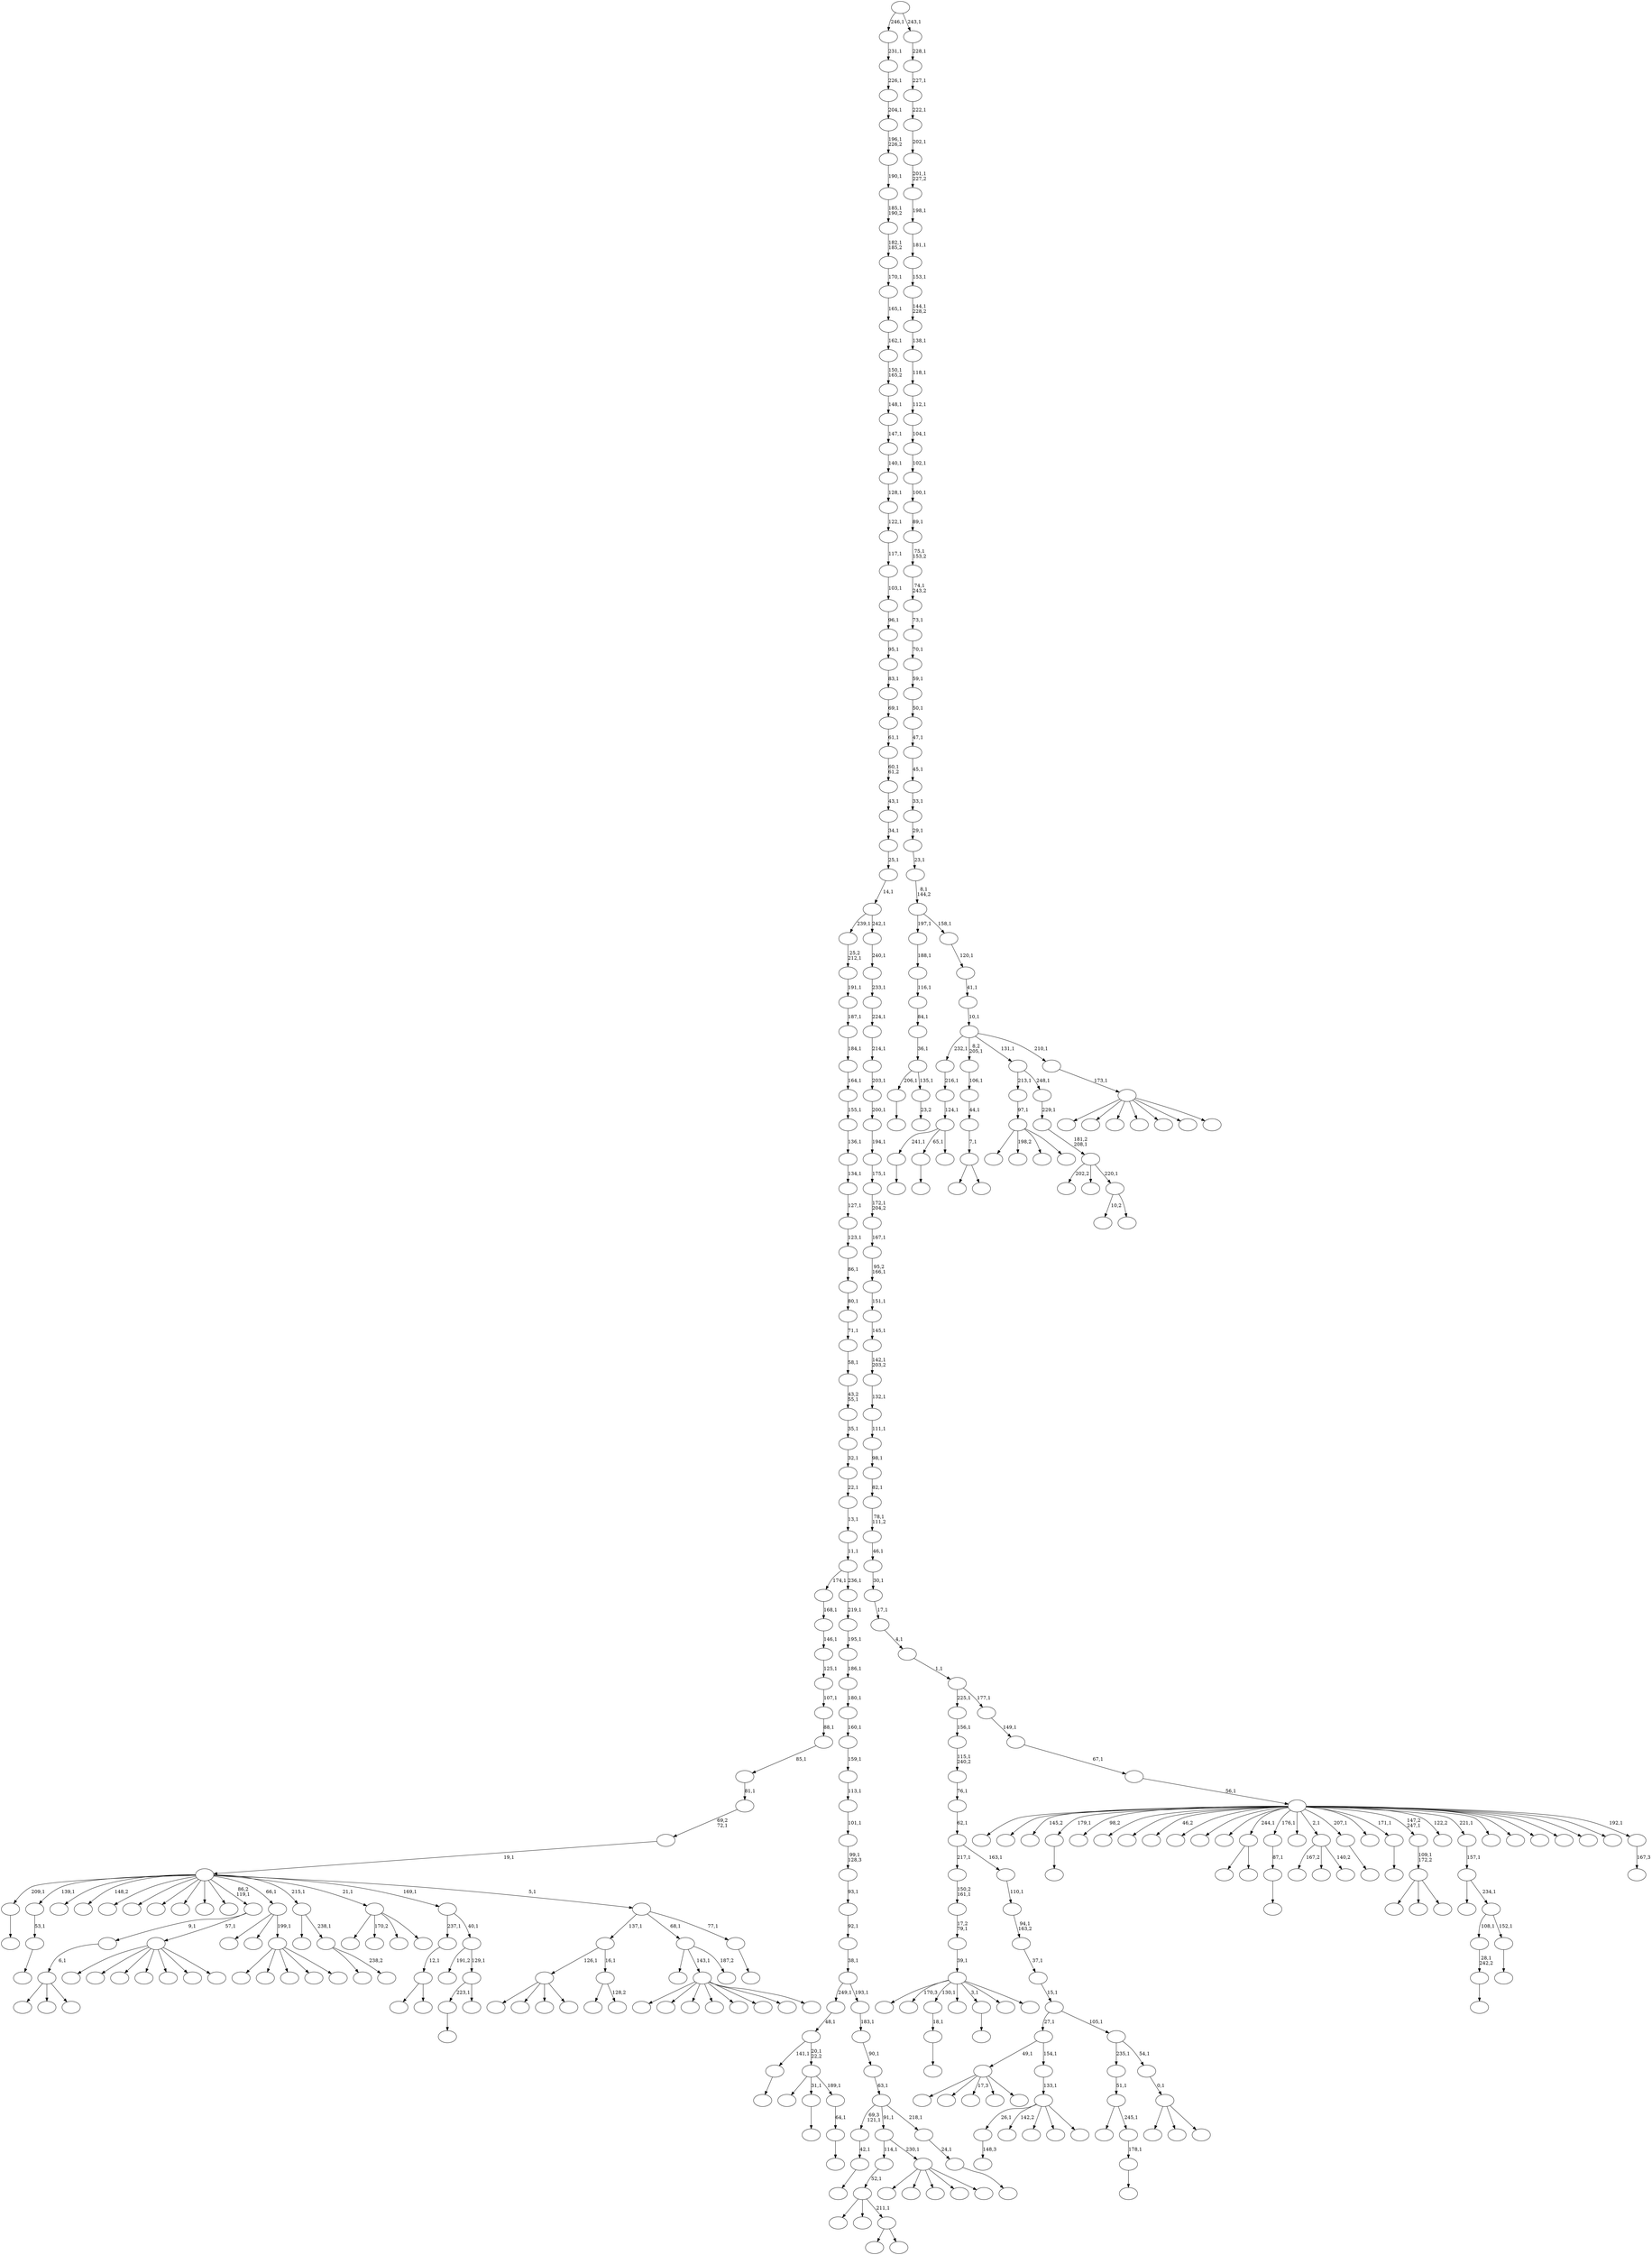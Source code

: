 digraph T {
	400 [label=""]
	399 [label=""]
	398 [label=""]
	397 [label=""]
	396 [label=""]
	395 [label=""]
	394 [label=""]
	393 [label=""]
	392 [label=""]
	391 [label=""]
	390 [label=""]
	389 [label=""]
	388 [label=""]
	387 [label=""]
	386 [label=""]
	385 [label=""]
	384 [label=""]
	383 [label=""]
	382 [label=""]
	381 [label=""]
	380 [label=""]
	379 [label=""]
	378 [label=""]
	377 [label=""]
	376 [label=""]
	375 [label=""]
	374 [label=""]
	373 [label=""]
	372 [label=""]
	371 [label=""]
	370 [label=""]
	369 [label=""]
	368 [label=""]
	367 [label=""]
	366 [label=""]
	365 [label=""]
	364 [label=""]
	363 [label=""]
	362 [label=""]
	361 [label=""]
	360 [label=""]
	359 [label=""]
	358 [label=""]
	357 [label=""]
	356 [label=""]
	355 [label=""]
	354 [label=""]
	353 [label=""]
	352 [label=""]
	351 [label=""]
	350 [label=""]
	349 [label=""]
	348 [label=""]
	347 [label=""]
	346 [label=""]
	345 [label=""]
	344 [label=""]
	343 [label=""]
	342 [label=""]
	341 [label=""]
	340 [label=""]
	339 [label=""]
	338 [label=""]
	337 [label=""]
	336 [label=""]
	335 [label=""]
	334 [label=""]
	333 [label=""]
	332 [label=""]
	331 [label=""]
	330 [label=""]
	329 [label=""]
	328 [label=""]
	327 [label=""]
	326 [label=""]
	325 [label=""]
	324 [label=""]
	323 [label=""]
	322 [label=""]
	321 [label=""]
	320 [label=""]
	319 [label=""]
	318 [label=""]
	317 [label=""]
	316 [label=""]
	315 [label=""]
	314 [label=""]
	313 [label=""]
	312 [label=""]
	311 [label=""]
	310 [label=""]
	309 [label=""]
	308 [label=""]
	307 [label=""]
	306 [label=""]
	305 [label=""]
	304 [label=""]
	303 [label=""]
	302 [label=""]
	301 [label=""]
	300 [label=""]
	299 [label=""]
	298 [label=""]
	297 [label=""]
	296 [label=""]
	295 [label=""]
	294 [label=""]
	293 [label=""]
	292 [label=""]
	291 [label=""]
	290 [label=""]
	289 [label=""]
	288 [label=""]
	287 [label=""]
	286 [label=""]
	285 [label=""]
	284 [label=""]
	283 [label=""]
	282 [label=""]
	281 [label=""]
	280 [label=""]
	279 [label=""]
	278 [label=""]
	277 [label=""]
	276 [label=""]
	275 [label=""]
	274 [label=""]
	273 [label=""]
	272 [label=""]
	271 [label=""]
	270 [label=""]
	269 [label=""]
	268 [label=""]
	267 [label=""]
	266 [label=""]
	265 [label=""]
	264 [label=""]
	263 [label=""]
	262 [label=""]
	261 [label=""]
	260 [label=""]
	259 [label=""]
	258 [label=""]
	257 [label=""]
	256 [label=""]
	255 [label=""]
	254 [label=""]
	253 [label=""]
	252 [label=""]
	251 [label=""]
	250 [label=""]
	249 [label=""]
	248 [label=""]
	247 [label=""]
	246 [label=""]
	245 [label=""]
	244 [label=""]
	243 [label=""]
	242 [label=""]
	241 [label=""]
	240 [label=""]
	239 [label=""]
	238 [label=""]
	237 [label=""]
	236 [label=""]
	235 [label=""]
	234 [label=""]
	233 [label=""]
	232 [label=""]
	231 [label=""]
	230 [label=""]
	229 [label=""]
	228 [label=""]
	227 [label=""]
	226 [label=""]
	225 [label=""]
	224 [label=""]
	223 [label=""]
	222 [label=""]
	221 [label=""]
	220 [label=""]
	219 [label=""]
	218 [label=""]
	217 [label=""]
	216 [label=""]
	215 [label=""]
	214 [label=""]
	213 [label=""]
	212 [label=""]
	211 [label=""]
	210 [label=""]
	209 [label=""]
	208 [label=""]
	207 [label=""]
	206 [label=""]
	205 [label=""]
	204 [label=""]
	203 [label=""]
	202 [label=""]
	201 [label=""]
	200 [label=""]
	199 [label=""]
	198 [label=""]
	197 [label=""]
	196 [label=""]
	195 [label=""]
	194 [label=""]
	193 [label=""]
	192 [label=""]
	191 [label=""]
	190 [label=""]
	189 [label=""]
	188 [label=""]
	187 [label=""]
	186 [label=""]
	185 [label=""]
	184 [label=""]
	183 [label=""]
	182 [label=""]
	181 [label=""]
	180 [label=""]
	179 [label=""]
	178 [label=""]
	177 [label=""]
	176 [label=""]
	175 [label=""]
	174 [label=""]
	173 [label=""]
	172 [label=""]
	171 [label=""]
	170 [label=""]
	169 [label=""]
	168 [label=""]
	167 [label=""]
	166 [label=""]
	165 [label=""]
	164 [label=""]
	163 [label=""]
	162 [label=""]
	161 [label=""]
	160 [label=""]
	159 [label=""]
	158 [label=""]
	157 [label=""]
	156 [label=""]
	155 [label=""]
	154 [label=""]
	153 [label=""]
	152 [label=""]
	151 [label=""]
	150 [label=""]
	149 [label=""]
	148 [label=""]
	147 [label=""]
	146 [label=""]
	145 [label=""]
	144 [label=""]
	143 [label=""]
	142 [label=""]
	141 [label=""]
	140 [label=""]
	139 [label=""]
	138 [label=""]
	137 [label=""]
	136 [label=""]
	135 [label=""]
	134 [label=""]
	133 [label=""]
	132 [label=""]
	131 [label=""]
	130 [label=""]
	129 [label=""]
	128 [label=""]
	127 [label=""]
	126 [label=""]
	125 [label=""]
	124 [label=""]
	123 [label=""]
	122 [label=""]
	121 [label=""]
	120 [label=""]
	119 [label=""]
	118 [label=""]
	117 [label=""]
	116 [label=""]
	115 [label=""]
	114 [label=""]
	113 [label=""]
	112 [label=""]
	111 [label=""]
	110 [label=""]
	109 [label=""]
	108 [label=""]
	107 [label=""]
	106 [label=""]
	105 [label=""]
	104 [label=""]
	103 [label=""]
	102 [label=""]
	101 [label=""]
	100 [label=""]
	99 [label=""]
	98 [label=""]
	97 [label=""]
	96 [label=""]
	95 [label=""]
	94 [label=""]
	93 [label=""]
	92 [label=""]
	91 [label=""]
	90 [label=""]
	89 [label=""]
	88 [label=""]
	87 [label=""]
	86 [label=""]
	85 [label=""]
	84 [label=""]
	83 [label=""]
	82 [label=""]
	81 [label=""]
	80 [label=""]
	79 [label=""]
	78 [label=""]
	77 [label=""]
	76 [label=""]
	75 [label=""]
	74 [label=""]
	73 [label=""]
	72 [label=""]
	71 [label=""]
	70 [label=""]
	69 [label=""]
	68 [label=""]
	67 [label=""]
	66 [label=""]
	65 [label=""]
	64 [label=""]
	63 [label=""]
	62 [label=""]
	61 [label=""]
	60 [label=""]
	59 [label=""]
	58 [label=""]
	57 [label=""]
	56 [label=""]
	55 [label=""]
	54 [label=""]
	53 [label=""]
	52 [label=""]
	51 [label=""]
	50 [label=""]
	49 [label=""]
	48 [label=""]
	47 [label=""]
	46 [label=""]
	45 [label=""]
	44 [label=""]
	43 [label=""]
	42 [label=""]
	41 [label=""]
	40 [label=""]
	39 [label=""]
	38 [label=""]
	37 [label=""]
	36 [label=""]
	35 [label=""]
	34 [label=""]
	33 [label=""]
	32 [label=""]
	31 [label=""]
	30 [label=""]
	29 [label=""]
	28 [label=""]
	27 [label=""]
	26 [label=""]
	25 [label=""]
	24 [label=""]
	23 [label=""]
	22 [label=""]
	21 [label=""]
	20 [label=""]
	19 [label=""]
	18 [label=""]
	17 [label=""]
	16 [label=""]
	15 [label=""]
	14 [label=""]
	13 [label=""]
	12 [label=""]
	11 [label=""]
	10 [label=""]
	9 [label=""]
	8 [label=""]
	7 [label=""]
	6 [label=""]
	5 [label=""]
	4 [label=""]
	3 [label=""]
	2 [label=""]
	1 [label=""]
	0 [label=""]
	390 -> 391 [label=""]
	385 -> 386 [label=""]
	374 -> 375 [label=""]
	372 -> 373 [label=""]
	371 -> 372 [label="53,1"]
	369 -> 370 [label=""]
	368 -> 369 [label="28,1\n242,2"]
	366 -> 367 [label="148,3"]
	361 -> 362 [label=""]
	360 -> 361 [label="18,1"]
	341 -> 342 [label=""]
	333 -> 334 [label=""]
	327 -> 358 [label=""]
	327 -> 354 [label=""]
	327 -> 336 [label=""]
	327 -> 328 [label=""]
	323 -> 365 [label=""]
	323 -> 324 [label=""]
	319 -> 320 [label=""]
	314 -> 315 [label=""]
	313 -> 314 [label="87,1"]
	309 -> 310 [label=""]
	307 -> 308 [label=""]
	301 -> 302 [label=""]
	299 -> 385 [label="241,1"]
	299 -> 319 [label="65,1"]
	299 -> 300 [label=""]
	298 -> 299 [label="124,1"]
	297 -> 298 [label="216,1"]
	293 -> 349 [label=""]
	293 -> 294 [label=""]
	292 -> 293 [label="7,1"]
	291 -> 292 [label="44,1"]
	290 -> 291 [label="106,1"]
	285 -> 318 [label="167,2"]
	285 -> 316 [label=""]
	285 -> 286 [label="140,2"]
	283 -> 284 [label=""]
	282 -> 283 [label="42,1"]
	280 -> 389 [label=""]
	280 -> 281 [label="128,2"]
	279 -> 327 [label="126,1"]
	279 -> 280 [label="16,1"]
	272 -> 273 [label=""]
	268 -> 388 [label=""]
	268 -> 304 [label="198,2"]
	268 -> 271 [label=""]
	268 -> 269 [label=""]
	267 -> 268 [label="97,1"]
	262 -> 263 [label=""]
	259 -> 303 [label="10,2"]
	259 -> 260 [label=""]
	258 -> 347 [label="202,2"]
	258 -> 322 [label=""]
	258 -> 259 [label="220,1"]
	257 -> 258 [label="181,2\n208,1"]
	256 -> 257 [label="229,1"]
	255 -> 267 [label="213,1"]
	255 -> 256 [label="248,1"]
	252 -> 253 [label=""]
	251 -> 252 [label="64,1"]
	250 -> 364 [label=""]
	250 -> 341 [label="31,1"]
	250 -> 251 [label="189,1"]
	249 -> 333 [label="141,1"]
	249 -> 250 [label="20,1\n22,2"]
	248 -> 249 [label="48,1"]
	246 -> 393 [label=""]
	246 -> 376 [label=""]
	246 -> 247 [label=""]
	245 -> 246 [label="6,1"]
	242 -> 382 [label=""]
	242 -> 289 [label=""]
	242 -> 243 [label=""]
	241 -> 242 [label="109,1\n172,2"]
	237 -> 343 [label=""]
	237 -> 238 [label=""]
	236 -> 355 [label=""]
	236 -> 312 [label=""]
	236 -> 237 [label="211,1"]
	235 -> 236 [label="52,1"]
	232 -> 317 [label=""]
	232 -> 233 [label=""]
	231 -> 232 [label="12,1"]
	229 -> 230 [label=""]
	228 -> 368 [label="108,1"]
	228 -> 229 [label="152,1"]
	227 -> 325 [label=""]
	227 -> 228 [label="234,1"]
	226 -> 227 [label="157,1"]
	220 -> 397 [label=""]
	220 -> 381 [label="170,3"]
	220 -> 360 [label="130,1"]
	220 -> 357 [label=""]
	220 -> 301 [label="3,1"]
	220 -> 277 [label=""]
	220 -> 221 [label=""]
	219 -> 220 [label="39,1"]
	218 -> 219 [label="17,2\n79,1"]
	217 -> 218 [label="150,2\n161,1"]
	208 -> 398 [label=""]
	208 -> 394 [label=""]
	208 -> 321 [label="17,3"]
	208 -> 287 [label=""]
	208 -> 209 [label=""]
	204 -> 205 [label=""]
	203 -> 204 [label="178,1"]
	202 -> 329 [label=""]
	202 -> 203 [label="245,1"]
	201 -> 202 [label="51,1"]
	199 -> 379 [label=""]
	199 -> 377 [label=""]
	199 -> 330 [label=""]
	199 -> 326 [label=""]
	199 -> 274 [label=""]
	199 -> 212 [label=""]
	199 -> 200 [label=""]
	198 -> 245 [label="9,1"]
	198 -> 199 [label="57,1"]
	194 -> 380 [label=""]
	194 -> 340 [label=""]
	194 -> 339 [label=""]
	194 -> 266 [label=""]
	194 -> 195 [label=""]
	193 -> 331 [label=""]
	193 -> 288 [label=""]
	193 -> 194 [label="199,1"]
	191 -> 206 [label=""]
	191 -> 192 [label="238,2"]
	190 -> 335 [label=""]
	190 -> 191 [label="238,1"]
	188 -> 396 [label=""]
	188 -> 363 [label=""]
	188 -> 345 [label=""]
	188 -> 295 [label=""]
	188 -> 278 [label=""]
	188 -> 265 [label=""]
	188 -> 214 [label=""]
	188 -> 189 [label=""]
	186 -> 366 [label="26,1"]
	186 -> 353 [label="142,2"]
	186 -> 337 [label=""]
	186 -> 240 [label=""]
	186 -> 187 [label=""]
	185 -> 186 [label="133,1"]
	184 -> 208 [label="49,1"]
	184 -> 185 [label="154,1"]
	182 -> 348 [label=""]
	182 -> 311 [label="170,2"]
	182 -> 305 [label=""]
	182 -> 183 [label=""]
	180 -> 344 [label=""]
	180 -> 213 [label=""]
	180 -> 181 [label=""]
	179 -> 180 [label="0,1"]
	178 -> 201 [label="235,1"]
	178 -> 179 [label="54,1"]
	177 -> 184 [label="27,1"]
	177 -> 178 [label="105,1"]
	176 -> 177 [label="15,1"]
	175 -> 176 [label="37,1"]
	174 -> 175 [label="94,1\n163,2"]
	173 -> 174 [label="110,1"]
	172 -> 217 [label="217,1"]
	172 -> 173 [label="163,1"]
	171 -> 172 [label="62,1"]
	170 -> 171 [label="76,1"]
	169 -> 170 [label="115,1\n240,2"]
	168 -> 169 [label="156,1"]
	166 -> 207 [label=""]
	166 -> 188 [label="143,1"]
	166 -> 167 [label="187,2"]
	164 -> 392 [label=""]
	164 -> 338 [label=""]
	164 -> 234 [label=""]
	164 -> 225 [label=""]
	164 -> 165 [label=""]
	163 -> 235 [label="114,1"]
	163 -> 164 [label="230,1"]
	161 -> 307 [label="223,1"]
	161 -> 162 [label=""]
	160 -> 270 [label="191,2"]
	160 -> 161 [label="129,1"]
	159 -> 231 [label="237,1"]
	159 -> 160 [label="40,1"]
	157 -> 158 [label=""]
	156 -> 279 [label="137,1"]
	156 -> 166 [label="68,1"]
	156 -> 157 [label="77,1"]
	155 -> 374 [label="209,1"]
	155 -> 371 [label="139,1"]
	155 -> 352 [label=""]
	155 -> 350 [label="148,2"]
	155 -> 296 [label=""]
	155 -> 275 [label=""]
	155 -> 254 [label=""]
	155 -> 244 [label=""]
	155 -> 222 [label=""]
	155 -> 210 [label=""]
	155 -> 198 [label="86,2\n119,1"]
	155 -> 193 [label="66,1"]
	155 -> 190 [label="215,1"]
	155 -> 182 [label="21,1"]
	155 -> 159 [label="169,1"]
	155 -> 156 [label="5,1"]
	154 -> 155 [label="19,1"]
	153 -> 154 [label="69,2\n72,1"]
	152 -> 153 [label="81,1"]
	151 -> 152 [label="85,1"]
	150 -> 151 [label="88,1"]
	149 -> 150 [label="107,1"]
	148 -> 149 [label="125,1"]
	147 -> 148 [label="146,1"]
	146 -> 147 [label="168,1"]
	144 -> 145 [label=""]
	143 -> 144 [label="24,1"]
	142 -> 282 [label="69,3\n121,1"]
	142 -> 163 [label="91,1"]
	142 -> 143 [label="218,1"]
	141 -> 142 [label="63,1"]
	140 -> 141 [label="90,1"]
	139 -> 140 [label="183,1"]
	138 -> 248 [label="249,1"]
	138 -> 139 [label="193,1"]
	137 -> 138 [label="38,1"]
	136 -> 137 [label="92,1"]
	135 -> 136 [label="93,1"]
	134 -> 135 [label="99,1\n128,3"]
	133 -> 134 [label="101,1"]
	132 -> 133 [label="113,1"]
	131 -> 132 [label="159,1"]
	130 -> 131 [label="160,1"]
	129 -> 130 [label="180,1"]
	128 -> 129 [label="186,1"]
	127 -> 128 [label="195,1"]
	126 -> 127 [label="219,1"]
	125 -> 146 [label="174,1"]
	125 -> 126 [label="236,1"]
	124 -> 125 [label="11,1"]
	123 -> 124 [label="13,1"]
	122 -> 123 [label="22,1"]
	121 -> 122 [label="32,1"]
	120 -> 121 [label="35,1"]
	119 -> 120 [label="43,2\n55,1"]
	118 -> 119 [label="58,1"]
	117 -> 118 [label="71,1"]
	116 -> 117 [label="80,1"]
	115 -> 116 [label="86,1"]
	114 -> 115 [label="123,1"]
	113 -> 114 [label="127,1"]
	112 -> 113 [label="134,1"]
	111 -> 112 [label="136,1"]
	110 -> 111 [label="155,1"]
	109 -> 110 [label="164,1"]
	108 -> 109 [label="184,1"]
	107 -> 108 [label="187,1"]
	106 -> 107 [label="191,1"]
	105 -> 106 [label="25,2\n212,1"]
	102 -> 103 [label="23,2"]
	101 -> 309 [label="206,1"]
	101 -> 102 [label="135,1"]
	100 -> 101 [label="36,1"]
	99 -> 100 [label="84,1"]
	98 -> 99 [label="116,1"]
	97 -> 98 [label="188,1"]
	95 -> 96 [label="167,3"]
	94 -> 400 [label=""]
	94 -> 399 [label=""]
	94 -> 395 [label="145,2"]
	94 -> 390 [label="179,1"]
	94 -> 384 [label="98,2"]
	94 -> 383 [label=""]
	94 -> 378 [label=""]
	94 -> 359 [label="46,2"]
	94 -> 356 [label=""]
	94 -> 346 [label=""]
	94 -> 332 [label=""]
	94 -> 323 [label="244,1"]
	94 -> 313 [label="176,1"]
	94 -> 306 [label=""]
	94 -> 285 [label="2,1"]
	94 -> 272 [label="207,1"]
	94 -> 264 [label=""]
	94 -> 262 [label="171,1"]
	94 -> 241 [label="147,2\n247,1"]
	94 -> 239 [label="122,2"]
	94 -> 226 [label="221,1"]
	94 -> 224 [label=""]
	94 -> 216 [label=""]
	94 -> 215 [label=""]
	94 -> 197 [label=""]
	94 -> 196 [label=""]
	94 -> 104 [label=""]
	94 -> 95 [label="192,1"]
	93 -> 94 [label="56,1"]
	92 -> 93 [label="67,1"]
	91 -> 92 [label="149,1"]
	90 -> 168 [label="225,1"]
	90 -> 91 [label="177,1"]
	89 -> 90 [label="1,1"]
	88 -> 89 [label="4,1"]
	87 -> 88 [label="17,1"]
	86 -> 87 [label="30,1"]
	85 -> 86 [label="46,1"]
	84 -> 85 [label="78,1\n111,2"]
	83 -> 84 [label="82,1"]
	82 -> 83 [label="98,1"]
	81 -> 82 [label="111,1"]
	80 -> 81 [label="132,1"]
	79 -> 80 [label="142,1\n203,2"]
	78 -> 79 [label="145,1"]
	77 -> 78 [label="151,1"]
	76 -> 77 [label="95,2\n166,1"]
	75 -> 76 [label="167,1"]
	74 -> 75 [label="172,1\n204,2"]
	73 -> 74 [label="175,1"]
	72 -> 73 [label="194,1"]
	71 -> 72 [label="200,1"]
	70 -> 71 [label="203,1"]
	69 -> 70 [label="214,1"]
	68 -> 69 [label="224,1"]
	67 -> 68 [label="233,1"]
	66 -> 67 [label="240,1"]
	65 -> 105 [label="239,1"]
	65 -> 66 [label="242,1"]
	64 -> 65 [label="14,1"]
	63 -> 64 [label="25,1"]
	62 -> 63 [label="34,1"]
	61 -> 62 [label="43,1"]
	60 -> 61 [label="60,1\n61,2"]
	59 -> 60 [label="61,1"]
	58 -> 59 [label="69,1"]
	57 -> 58 [label="83,1"]
	56 -> 57 [label="95,1"]
	55 -> 56 [label="96,1"]
	54 -> 55 [label="103,1"]
	53 -> 54 [label="117,1"]
	52 -> 53 [label="122,1"]
	51 -> 52 [label="128,1"]
	50 -> 51 [label="140,1"]
	49 -> 50 [label="147,1"]
	48 -> 49 [label="148,1"]
	47 -> 48 [label="150,1\n165,2"]
	46 -> 47 [label="162,1"]
	45 -> 46 [label="165,1"]
	44 -> 45 [label="170,1"]
	43 -> 44 [label="182,1\n185,2"]
	42 -> 43 [label="185,1\n190,2"]
	41 -> 42 [label="190,1"]
	40 -> 41 [label="196,1\n226,2"]
	39 -> 40 [label="204,1"]
	38 -> 39 [label="226,1"]
	37 -> 38 [label="231,1"]
	35 -> 387 [label=""]
	35 -> 351 [label=""]
	35 -> 276 [label=""]
	35 -> 261 [label=""]
	35 -> 223 [label=""]
	35 -> 211 [label=""]
	35 -> 36 [label=""]
	34 -> 35 [label="173,1"]
	33 -> 297 [label="232,1"]
	33 -> 290 [label="8,2\n205,1"]
	33 -> 255 [label="131,1"]
	33 -> 34 [label="210,1"]
	32 -> 33 [label="10,1"]
	31 -> 32 [label="41,1"]
	30 -> 31 [label="120,1"]
	29 -> 97 [label="197,1"]
	29 -> 30 [label="158,1"]
	28 -> 29 [label="8,1\n144,2"]
	27 -> 28 [label="23,1"]
	26 -> 27 [label="29,1"]
	25 -> 26 [label="33,1"]
	24 -> 25 [label="45,1"]
	23 -> 24 [label="47,1"]
	22 -> 23 [label="50,1"]
	21 -> 22 [label="59,1"]
	20 -> 21 [label="70,1"]
	19 -> 20 [label="73,1"]
	18 -> 19 [label="74,1\n243,2"]
	17 -> 18 [label="75,1\n153,2"]
	16 -> 17 [label="89,1"]
	15 -> 16 [label="100,1"]
	14 -> 15 [label="102,1"]
	13 -> 14 [label="104,1"]
	12 -> 13 [label="112,1"]
	11 -> 12 [label="118,1"]
	10 -> 11 [label="138,1"]
	9 -> 10 [label="144,1\n228,2"]
	8 -> 9 [label="153,1"]
	7 -> 8 [label="181,1"]
	6 -> 7 [label="198,1"]
	5 -> 6 [label="201,1\n227,2"]
	4 -> 5 [label="202,1"]
	3 -> 4 [label="222,1"]
	2 -> 3 [label="227,1"]
	1 -> 2 [label="228,1"]
	0 -> 37 [label="246,1"]
	0 -> 1 [label="243,1"]
}
